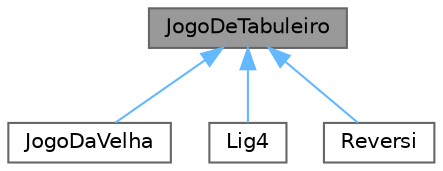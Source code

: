 digraph "JogoDeTabuleiro"
{
 // LATEX_PDF_SIZE
  bgcolor="transparent";
  edge [fontname=Helvetica,fontsize=10,labelfontname=Helvetica,labelfontsize=10];
  node [fontname=Helvetica,fontsize=10,shape=box,height=0.2,width=0.4];
  Node1 [id="Node000001",label="JogoDeTabuleiro",height=0.2,width=0.4,color="gray40", fillcolor="grey60", style="filled", fontcolor="black",tooltip="Classe abstrata que define a interface para jogos de tabuleiro."];
  Node1 -> Node2 [id="edge1_Node000001_Node000002",dir="back",color="steelblue1",style="solid",tooltip=" "];
  Node2 [id="Node000002",label="JogoDaVelha",height=0.2,width=0.4,color="gray40", fillcolor="white", style="filled",URL="$classJogoDaVelha.html",tooltip="Classe que implementa o jogo da velha como um jogo de tabuleiro."];
  Node1 -> Node3 [id="edge2_Node000001_Node000003",dir="back",color="steelblue1",style="solid",tooltip=" "];
  Node3 [id="Node000003",label="Lig4",height=0.2,width=0.4,color="gray40", fillcolor="white", style="filled",URL="$classLig4.html",tooltip="Classe que implementa o jogo Lig4 (Conecta 4)."];
  Node1 -> Node4 [id="edge3_Node000001_Node000004",dir="back",color="steelblue1",style="solid",tooltip=" "];
  Node4 [id="Node000004",label="Reversi",height=0.2,width=0.4,color="gray40", fillcolor="white", style="filled",URL="$classReversi.html",tooltip="Classe que representa o jogo Reversi (também conhecido como Othello)."];
}
